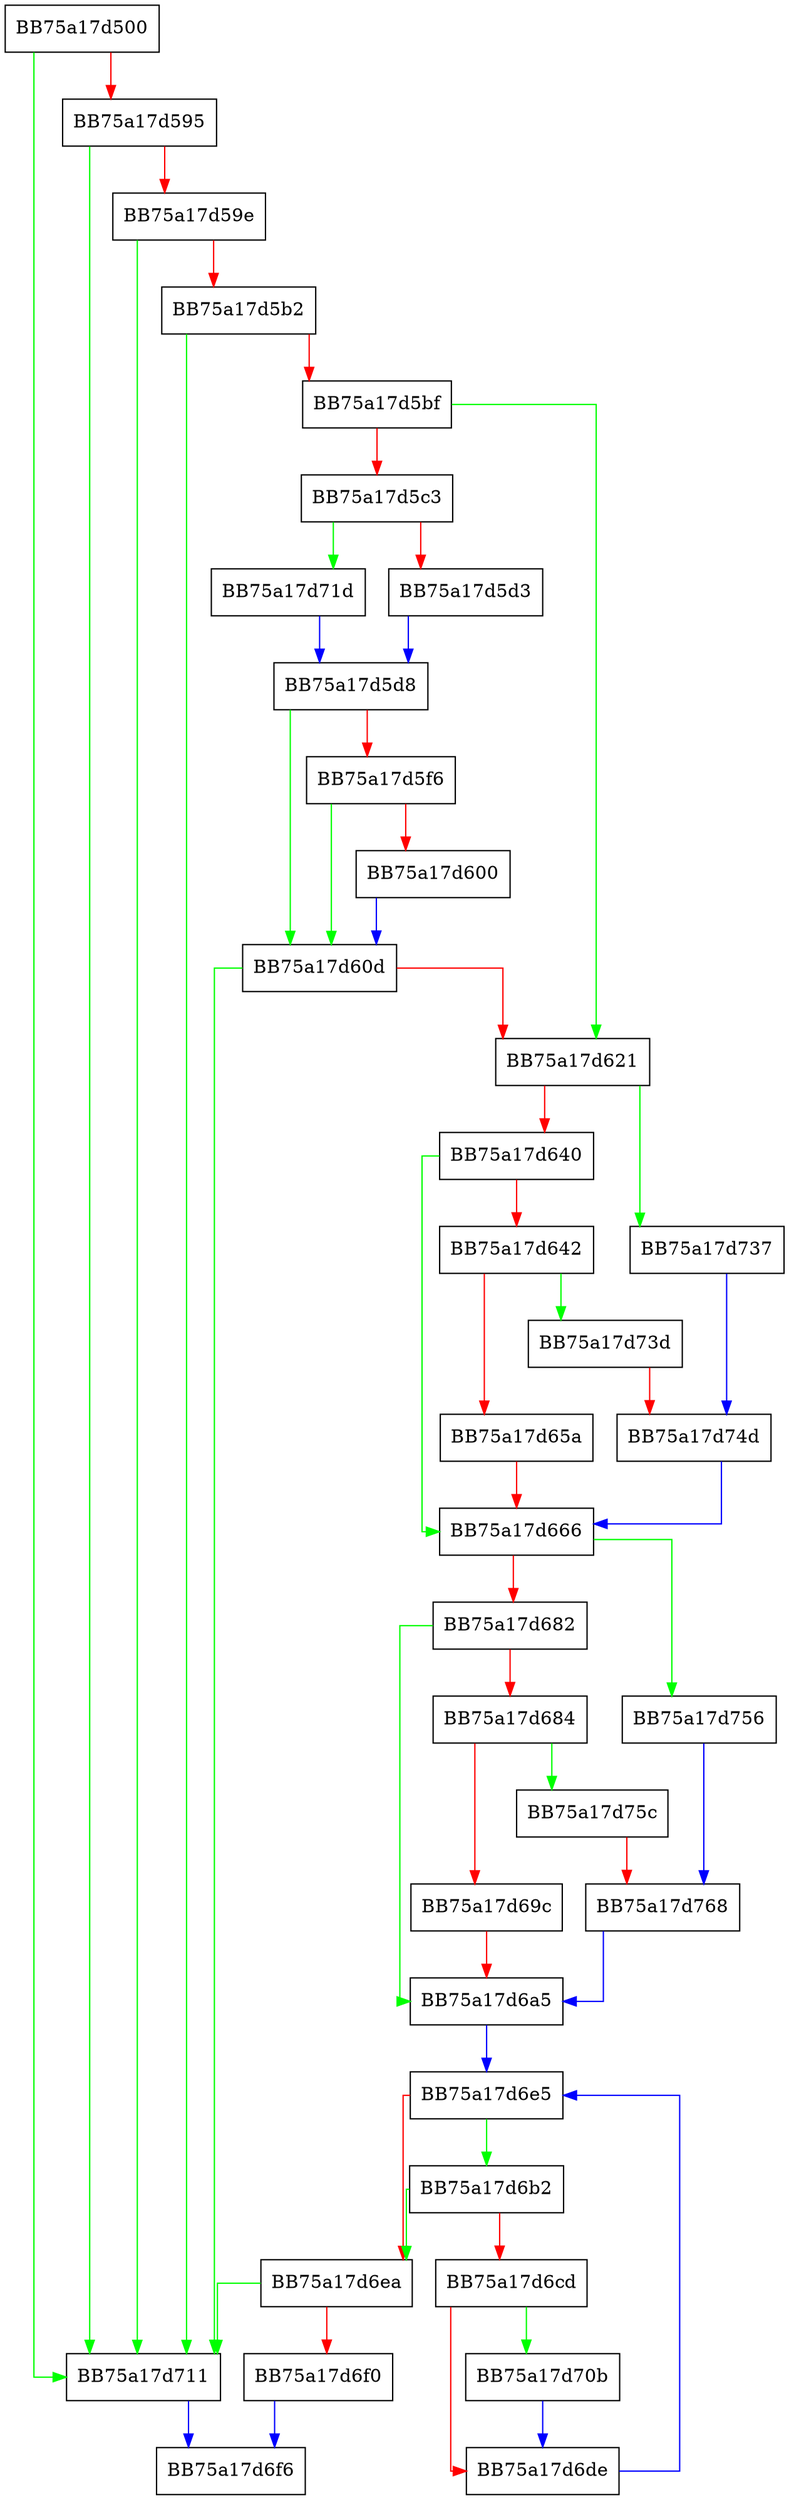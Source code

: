 digraph load {
  node [shape="box"];
  graph [splines=ortho];
  BB75a17d500 -> BB75a17d711 [color="green"];
  BB75a17d500 -> BB75a17d595 [color="red"];
  BB75a17d595 -> BB75a17d711 [color="green"];
  BB75a17d595 -> BB75a17d59e [color="red"];
  BB75a17d59e -> BB75a17d711 [color="green"];
  BB75a17d59e -> BB75a17d5b2 [color="red"];
  BB75a17d5b2 -> BB75a17d711 [color="green"];
  BB75a17d5b2 -> BB75a17d5bf [color="red"];
  BB75a17d5bf -> BB75a17d621 [color="green"];
  BB75a17d5bf -> BB75a17d5c3 [color="red"];
  BB75a17d5c3 -> BB75a17d71d [color="green"];
  BB75a17d5c3 -> BB75a17d5d3 [color="red"];
  BB75a17d5d3 -> BB75a17d5d8 [color="blue"];
  BB75a17d5d8 -> BB75a17d60d [color="green"];
  BB75a17d5d8 -> BB75a17d5f6 [color="red"];
  BB75a17d5f6 -> BB75a17d60d [color="green"];
  BB75a17d5f6 -> BB75a17d600 [color="red"];
  BB75a17d600 -> BB75a17d60d [color="blue"];
  BB75a17d60d -> BB75a17d711 [color="green"];
  BB75a17d60d -> BB75a17d621 [color="red"];
  BB75a17d621 -> BB75a17d737 [color="green"];
  BB75a17d621 -> BB75a17d640 [color="red"];
  BB75a17d640 -> BB75a17d666 [color="green"];
  BB75a17d640 -> BB75a17d642 [color="red"];
  BB75a17d642 -> BB75a17d73d [color="green"];
  BB75a17d642 -> BB75a17d65a [color="red"];
  BB75a17d65a -> BB75a17d666 [color="red"];
  BB75a17d666 -> BB75a17d756 [color="green"];
  BB75a17d666 -> BB75a17d682 [color="red"];
  BB75a17d682 -> BB75a17d6a5 [color="green"];
  BB75a17d682 -> BB75a17d684 [color="red"];
  BB75a17d684 -> BB75a17d75c [color="green"];
  BB75a17d684 -> BB75a17d69c [color="red"];
  BB75a17d69c -> BB75a17d6a5 [color="red"];
  BB75a17d6a5 -> BB75a17d6e5 [color="blue"];
  BB75a17d6b2 -> BB75a17d6ea [color="green"];
  BB75a17d6b2 -> BB75a17d6cd [color="red"];
  BB75a17d6cd -> BB75a17d70b [color="green"];
  BB75a17d6cd -> BB75a17d6de [color="red"];
  BB75a17d6de -> BB75a17d6e5 [color="blue"];
  BB75a17d6e5 -> BB75a17d6b2 [color="green"];
  BB75a17d6e5 -> BB75a17d6ea [color="red"];
  BB75a17d6ea -> BB75a17d711 [color="green"];
  BB75a17d6ea -> BB75a17d6f0 [color="red"];
  BB75a17d6f0 -> BB75a17d6f6 [color="blue"];
  BB75a17d70b -> BB75a17d6de [color="blue"];
  BB75a17d711 -> BB75a17d6f6 [color="blue"];
  BB75a17d71d -> BB75a17d5d8 [color="blue"];
  BB75a17d737 -> BB75a17d74d [color="blue"];
  BB75a17d73d -> BB75a17d74d [color="red"];
  BB75a17d74d -> BB75a17d666 [color="blue"];
  BB75a17d756 -> BB75a17d768 [color="blue"];
  BB75a17d75c -> BB75a17d768 [color="red"];
  BB75a17d768 -> BB75a17d6a5 [color="blue"];
}
